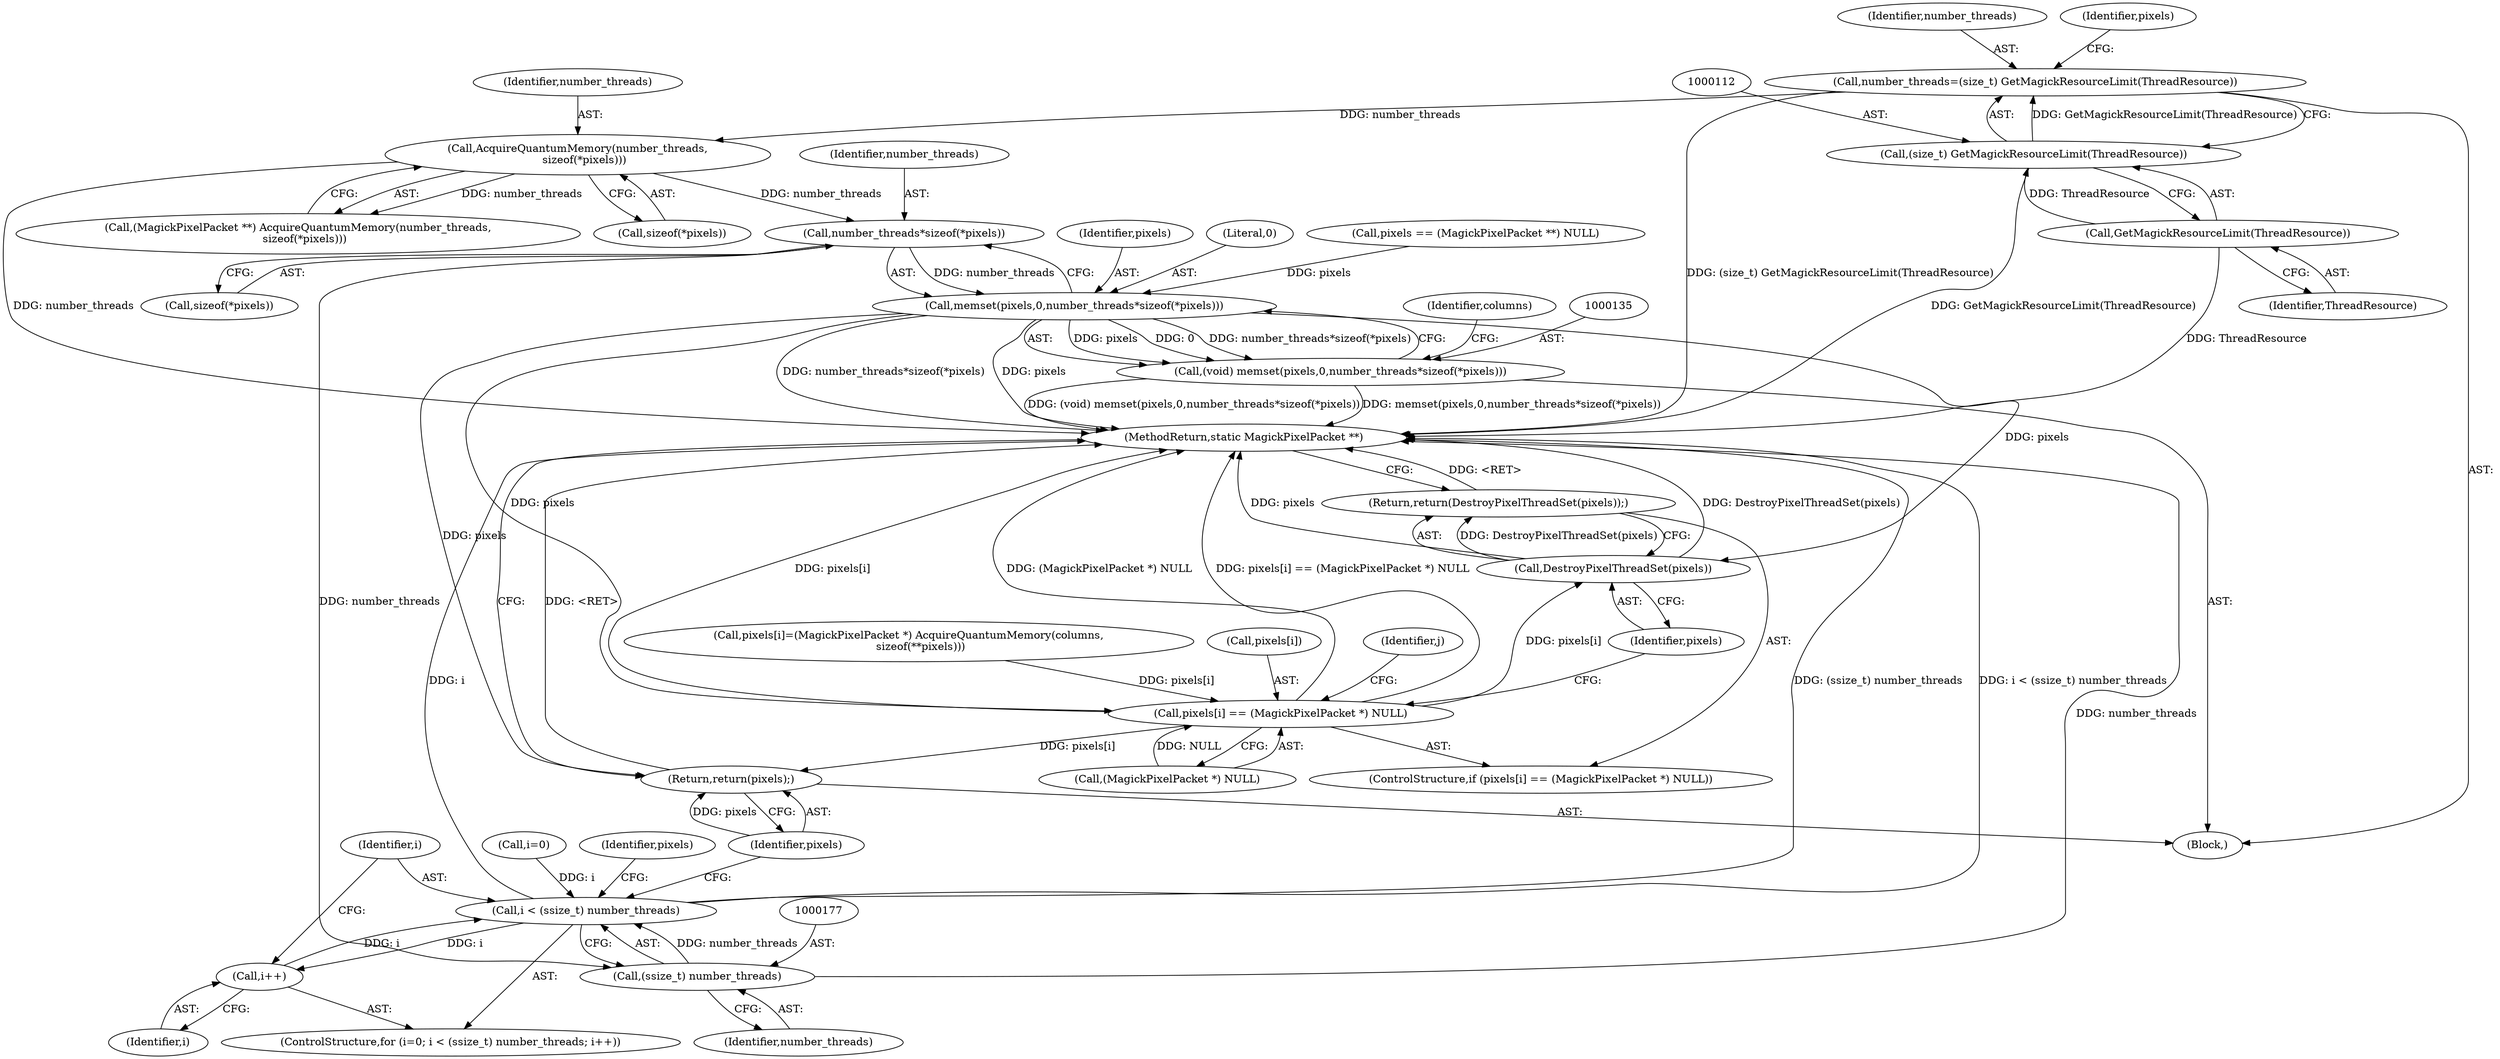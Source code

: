 digraph "1_ImageMagick6_91e58d967a92250439ede038ccfb0913a81e59fe@API" {
"1000139" [label="(Call,number_threads*sizeof(*pixels))"];
"1000119" [label="(Call,AcquireQuantumMemory(number_threads,\n    sizeof(*pixels)))"];
"1000109" [label="(Call,number_threads=(size_t) GetMagickResourceLimit(ThreadResource))"];
"1000111" [label="(Call,(size_t) GetMagickResourceLimit(ThreadResource))"];
"1000113" [label="(Call,GetMagickResourceLimit(ThreadResource))"];
"1000136" [label="(Call,memset(pixels,0,number_threads*sizeof(*pixels)))"];
"1000134" [label="(Call,(void) memset(pixels,0,number_threads*sizeof(*pixels)))"];
"1000195" [label="(Call,pixels[i] == (MagickPixelPacket *) NULL)"];
"1000203" [label="(Call,DestroyPixelThreadSet(pixels))"];
"1000202" [label="(Return,return(DestroyPixelThreadSet(pixels));)"];
"1000224" [label="(Return,return(pixels);)"];
"1000176" [label="(Call,(ssize_t) number_threads)"];
"1000174" [label="(Call,i < (ssize_t) number_threads)"];
"1000179" [label="(Call,i++)"];
"1000139" [label="(Call,number_threads*sizeof(*pixels))"];
"1000182" [label="(Call,pixels[i]=(MagickPixelPacket *) AcquireQuantumMemory(columns,\n       sizeof(**pixels)))"];
"1000175" [label="(Identifier,i)"];
"1000196" [label="(Call,pixels[i])"];
"1000224" [label="(Return,return(pixels);)"];
"1000137" [label="(Identifier,pixels)"];
"1000194" [label="(ControlStructure,if (pixels[i] == (MagickPixelPacket *) NULL))"];
"1000180" [label="(Identifier,i)"];
"1000225" [label="(Identifier,pixels)"];
"1000117" [label="(Call,(MagickPixelPacket **) AcquireQuantumMemory(number_threads,\n    sizeof(*pixels)))"];
"1000141" [label="(Call,sizeof(*pixels))"];
"1000109" [label="(Call,number_threads=(size_t) GetMagickResourceLimit(ThreadResource))"];
"1000140" [label="(Identifier,number_threads)"];
"1000111" [label="(Call,(size_t) GetMagickResourceLimit(ThreadResource))"];
"1000204" [label="(Identifier,pixels)"];
"1000110" [label="(Identifier,number_threads)"];
"1000171" [label="(Call,i=0)"];
"1000113" [label="(Call,GetMagickResourceLimit(ThreadResource))"];
"1000120" [label="(Identifier,number_threads)"];
"1000184" [label="(Identifier,pixels)"];
"1000119" [label="(Call,AcquireQuantumMemory(number_threads,\n    sizeof(*pixels)))"];
"1000136" [label="(Call,memset(pixels,0,number_threads*sizeof(*pixels)))"];
"1000138" [label="(Literal,0)"];
"1000203" [label="(Call,DestroyPixelThreadSet(pixels))"];
"1000178" [label="(Identifier,number_threads)"];
"1000207" [label="(Identifier,j)"];
"1000125" [label="(Call,pixels == (MagickPixelPacket **) NULL)"];
"1000102" [label="(Block,)"];
"1000202" [label="(Return,return(DestroyPixelThreadSet(pixels));)"];
"1000116" [label="(Identifier,pixels)"];
"1000195" [label="(Call,pixels[i] == (MagickPixelPacket *) NULL)"];
"1000226" [label="(MethodReturn,static MagickPixelPacket **)"];
"1000179" [label="(Call,i++)"];
"1000176" [label="(Call,(ssize_t) number_threads)"];
"1000134" [label="(Call,(void) memset(pixels,0,number_threads*sizeof(*pixels)))"];
"1000114" [label="(Identifier,ThreadResource)"];
"1000174" [label="(Call,i < (ssize_t) number_threads)"];
"1000170" [label="(ControlStructure,for (i=0; i < (ssize_t) number_threads; i++))"];
"1000145" [label="(Identifier,columns)"];
"1000199" [label="(Call,(MagickPixelPacket *) NULL)"];
"1000121" [label="(Call,sizeof(*pixels))"];
"1000139" -> "1000136"  [label="AST: "];
"1000139" -> "1000141"  [label="CFG: "];
"1000140" -> "1000139"  [label="AST: "];
"1000141" -> "1000139"  [label="AST: "];
"1000136" -> "1000139"  [label="CFG: "];
"1000139" -> "1000136"  [label="DDG: number_threads"];
"1000119" -> "1000139"  [label="DDG: number_threads"];
"1000139" -> "1000176"  [label="DDG: number_threads"];
"1000119" -> "1000117"  [label="AST: "];
"1000119" -> "1000121"  [label="CFG: "];
"1000120" -> "1000119"  [label="AST: "];
"1000121" -> "1000119"  [label="AST: "];
"1000117" -> "1000119"  [label="CFG: "];
"1000119" -> "1000226"  [label="DDG: number_threads"];
"1000119" -> "1000117"  [label="DDG: number_threads"];
"1000109" -> "1000119"  [label="DDG: number_threads"];
"1000109" -> "1000102"  [label="AST: "];
"1000109" -> "1000111"  [label="CFG: "];
"1000110" -> "1000109"  [label="AST: "];
"1000111" -> "1000109"  [label="AST: "];
"1000116" -> "1000109"  [label="CFG: "];
"1000109" -> "1000226"  [label="DDG: (size_t) GetMagickResourceLimit(ThreadResource)"];
"1000111" -> "1000109"  [label="DDG: GetMagickResourceLimit(ThreadResource)"];
"1000111" -> "1000113"  [label="CFG: "];
"1000112" -> "1000111"  [label="AST: "];
"1000113" -> "1000111"  [label="AST: "];
"1000111" -> "1000226"  [label="DDG: GetMagickResourceLimit(ThreadResource)"];
"1000113" -> "1000111"  [label="DDG: ThreadResource"];
"1000113" -> "1000114"  [label="CFG: "];
"1000114" -> "1000113"  [label="AST: "];
"1000113" -> "1000226"  [label="DDG: ThreadResource"];
"1000136" -> "1000134"  [label="AST: "];
"1000137" -> "1000136"  [label="AST: "];
"1000138" -> "1000136"  [label="AST: "];
"1000134" -> "1000136"  [label="CFG: "];
"1000136" -> "1000226"  [label="DDG: number_threads*sizeof(*pixels)"];
"1000136" -> "1000226"  [label="DDG: pixels"];
"1000136" -> "1000134"  [label="DDG: pixels"];
"1000136" -> "1000134"  [label="DDG: 0"];
"1000136" -> "1000134"  [label="DDG: number_threads*sizeof(*pixels)"];
"1000125" -> "1000136"  [label="DDG: pixels"];
"1000136" -> "1000195"  [label="DDG: pixels"];
"1000136" -> "1000203"  [label="DDG: pixels"];
"1000136" -> "1000224"  [label="DDG: pixels"];
"1000134" -> "1000102"  [label="AST: "];
"1000135" -> "1000134"  [label="AST: "];
"1000145" -> "1000134"  [label="CFG: "];
"1000134" -> "1000226"  [label="DDG: (void) memset(pixels,0,number_threads*sizeof(*pixels))"];
"1000134" -> "1000226"  [label="DDG: memset(pixels,0,number_threads*sizeof(*pixels))"];
"1000195" -> "1000194"  [label="AST: "];
"1000195" -> "1000199"  [label="CFG: "];
"1000196" -> "1000195"  [label="AST: "];
"1000199" -> "1000195"  [label="AST: "];
"1000204" -> "1000195"  [label="CFG: "];
"1000207" -> "1000195"  [label="CFG: "];
"1000195" -> "1000226"  [label="DDG: (MagickPixelPacket *) NULL"];
"1000195" -> "1000226"  [label="DDG: pixels[i] == (MagickPixelPacket *) NULL"];
"1000195" -> "1000226"  [label="DDG: pixels[i]"];
"1000182" -> "1000195"  [label="DDG: pixels[i]"];
"1000199" -> "1000195"  [label="DDG: NULL"];
"1000195" -> "1000203"  [label="DDG: pixels[i]"];
"1000195" -> "1000224"  [label="DDG: pixels[i]"];
"1000203" -> "1000202"  [label="AST: "];
"1000203" -> "1000204"  [label="CFG: "];
"1000204" -> "1000203"  [label="AST: "];
"1000202" -> "1000203"  [label="CFG: "];
"1000203" -> "1000226"  [label="DDG: DestroyPixelThreadSet(pixels)"];
"1000203" -> "1000226"  [label="DDG: pixels"];
"1000203" -> "1000202"  [label="DDG: DestroyPixelThreadSet(pixels)"];
"1000202" -> "1000194"  [label="AST: "];
"1000226" -> "1000202"  [label="CFG: "];
"1000202" -> "1000226"  [label="DDG: <RET>"];
"1000224" -> "1000102"  [label="AST: "];
"1000224" -> "1000225"  [label="CFG: "];
"1000225" -> "1000224"  [label="AST: "];
"1000226" -> "1000224"  [label="CFG: "];
"1000224" -> "1000226"  [label="DDG: <RET>"];
"1000225" -> "1000224"  [label="DDG: pixels"];
"1000176" -> "1000174"  [label="AST: "];
"1000176" -> "1000178"  [label="CFG: "];
"1000177" -> "1000176"  [label="AST: "];
"1000178" -> "1000176"  [label="AST: "];
"1000174" -> "1000176"  [label="CFG: "];
"1000176" -> "1000226"  [label="DDG: number_threads"];
"1000176" -> "1000174"  [label="DDG: number_threads"];
"1000174" -> "1000170"  [label="AST: "];
"1000175" -> "1000174"  [label="AST: "];
"1000184" -> "1000174"  [label="CFG: "];
"1000225" -> "1000174"  [label="CFG: "];
"1000174" -> "1000226"  [label="DDG: (ssize_t) number_threads"];
"1000174" -> "1000226"  [label="DDG: i < (ssize_t) number_threads"];
"1000174" -> "1000226"  [label="DDG: i"];
"1000171" -> "1000174"  [label="DDG: i"];
"1000179" -> "1000174"  [label="DDG: i"];
"1000174" -> "1000179"  [label="DDG: i"];
"1000179" -> "1000170"  [label="AST: "];
"1000179" -> "1000180"  [label="CFG: "];
"1000180" -> "1000179"  [label="AST: "];
"1000175" -> "1000179"  [label="CFG: "];
}
